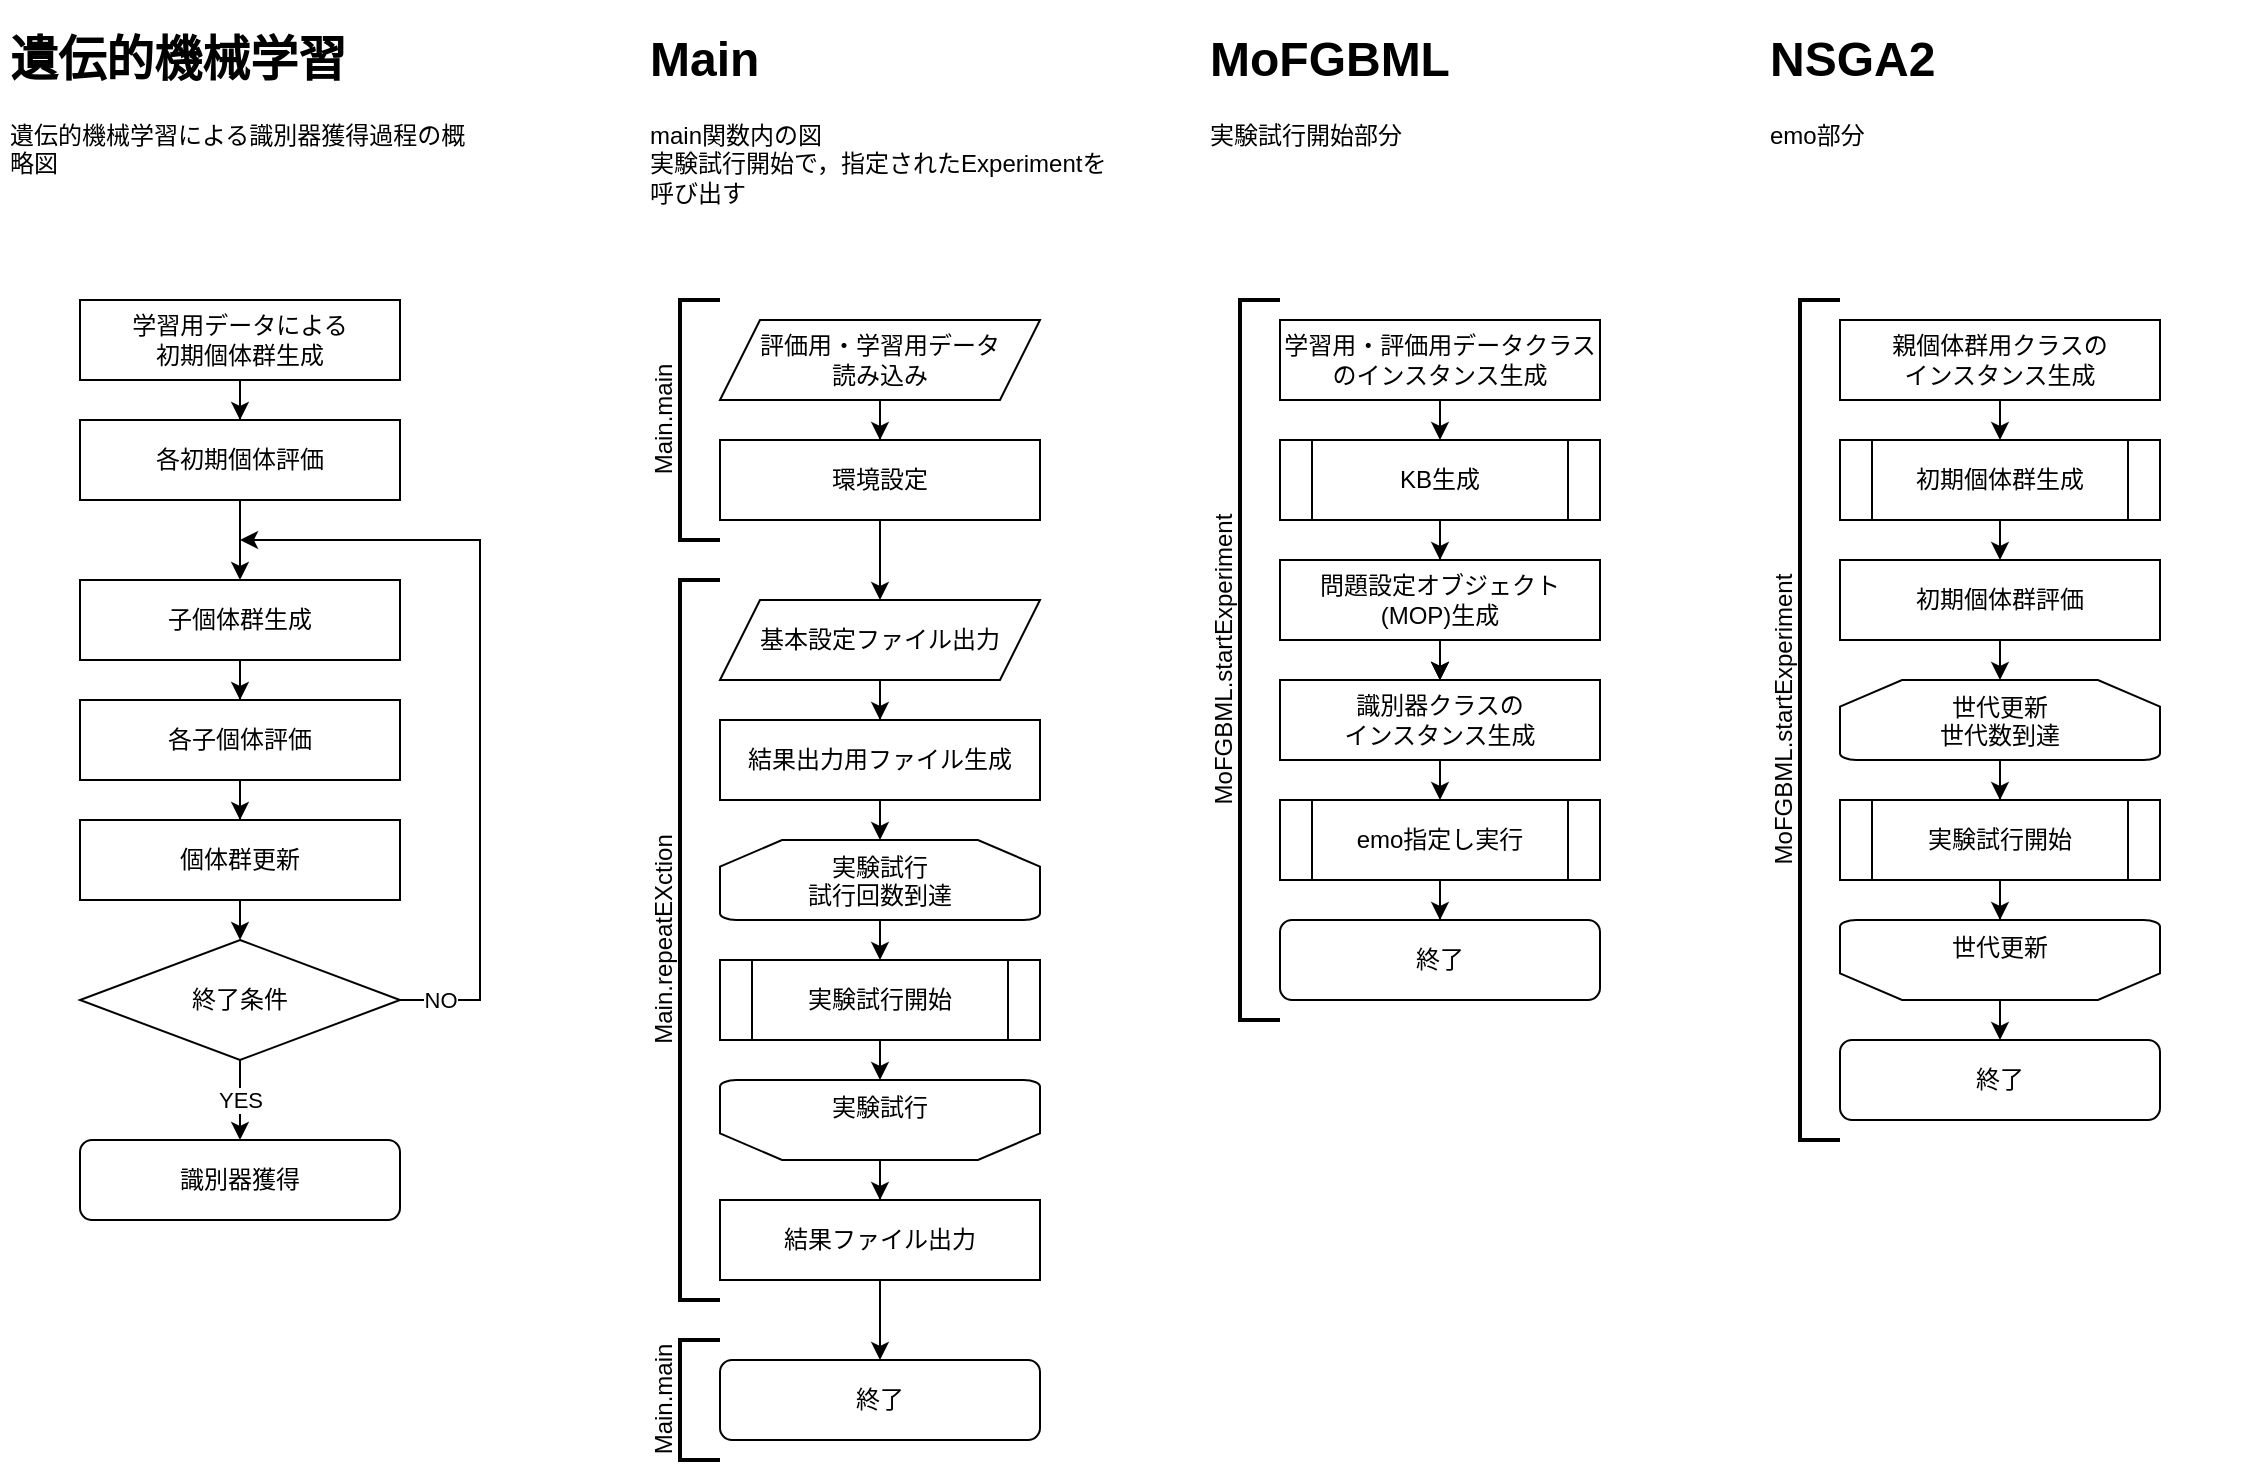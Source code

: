 <mxfile version="15.6.1" type="github">
  <diagram id="C5RBs43oDa-KdzZeNtuy" name="Page-1">
    <mxGraphModel dx="2062" dy="1122" grid="1" gridSize="10" guides="1" tooltips="1" connect="1" arrows="1" fold="1" page="1" pageScale="1" pageWidth="827" pageHeight="1169" math="0" shadow="0">
      <root>
        <mxCell id="WIyWlLk6GJQsqaUBKTNV-0" />
        <mxCell id="WIyWlLk6GJQsqaUBKTNV-1" parent="WIyWlLk6GJQsqaUBKTNV-0" />
        <mxCell id="1kCaJn3su4ZKGs1tikPY-2" value="" style="edgeStyle=orthogonalEdgeStyle;rounded=0;orthogonalLoop=1;jettySize=auto;html=1;" edge="1" parent="WIyWlLk6GJQsqaUBKTNV-1" source="1kCaJn3su4ZKGs1tikPY-0" target="1kCaJn3su4ZKGs1tikPY-1">
          <mxGeometry relative="1" as="geometry" />
        </mxCell>
        <mxCell id="1kCaJn3su4ZKGs1tikPY-0" value="学習用データによる&lt;br&gt;初期個体群生成" style="rounded=0;whiteSpace=wrap;html=1;" vertex="1" parent="WIyWlLk6GJQsqaUBKTNV-1">
          <mxGeometry x="80" y="180" width="160" height="40" as="geometry" />
        </mxCell>
        <mxCell id="1kCaJn3su4ZKGs1tikPY-4" value="" style="edgeStyle=orthogonalEdgeStyle;rounded=0;orthogonalLoop=1;jettySize=auto;html=1;" edge="1" parent="WIyWlLk6GJQsqaUBKTNV-1" source="1kCaJn3su4ZKGs1tikPY-1" target="1kCaJn3su4ZKGs1tikPY-3">
          <mxGeometry relative="1" as="geometry" />
        </mxCell>
        <mxCell id="1kCaJn3su4ZKGs1tikPY-1" value="各初期個体評価" style="rounded=0;whiteSpace=wrap;html=1;" vertex="1" parent="WIyWlLk6GJQsqaUBKTNV-1">
          <mxGeometry x="80" y="240" width="160" height="40" as="geometry" />
        </mxCell>
        <mxCell id="1kCaJn3su4ZKGs1tikPY-6" value="" style="edgeStyle=orthogonalEdgeStyle;rounded=0;orthogonalLoop=1;jettySize=auto;html=1;" edge="1" parent="WIyWlLk6GJQsqaUBKTNV-1" source="1kCaJn3su4ZKGs1tikPY-3" target="1kCaJn3su4ZKGs1tikPY-5">
          <mxGeometry relative="1" as="geometry" />
        </mxCell>
        <mxCell id="1kCaJn3su4ZKGs1tikPY-3" value="子個体群生成" style="rounded=0;whiteSpace=wrap;html=1;" vertex="1" parent="WIyWlLk6GJQsqaUBKTNV-1">
          <mxGeometry x="80" y="320" width="160" height="40" as="geometry" />
        </mxCell>
        <mxCell id="1kCaJn3su4ZKGs1tikPY-8" value="" style="edgeStyle=orthogonalEdgeStyle;rounded=0;orthogonalLoop=1;jettySize=auto;html=1;" edge="1" parent="WIyWlLk6GJQsqaUBKTNV-1" source="1kCaJn3su4ZKGs1tikPY-5" target="1kCaJn3su4ZKGs1tikPY-7">
          <mxGeometry relative="1" as="geometry" />
        </mxCell>
        <mxCell id="1kCaJn3su4ZKGs1tikPY-5" value="各子個体評価" style="rounded=0;whiteSpace=wrap;html=1;" vertex="1" parent="WIyWlLk6GJQsqaUBKTNV-1">
          <mxGeometry x="80" y="380" width="160" height="40" as="geometry" />
        </mxCell>
        <mxCell id="1kCaJn3su4ZKGs1tikPY-10" style="edgeStyle=orthogonalEdgeStyle;rounded=0;orthogonalLoop=1;jettySize=auto;html=1;exitX=0.5;exitY=1;exitDx=0;exitDy=0;entryX=0.5;entryY=0;entryDx=0;entryDy=0;" edge="1" parent="WIyWlLk6GJQsqaUBKTNV-1" source="1kCaJn3su4ZKGs1tikPY-7" target="1kCaJn3su4ZKGs1tikPY-9">
          <mxGeometry relative="1" as="geometry" />
        </mxCell>
        <mxCell id="1kCaJn3su4ZKGs1tikPY-7" value="個体群更新" style="rounded=0;whiteSpace=wrap;html=1;" vertex="1" parent="WIyWlLk6GJQsqaUBKTNV-1">
          <mxGeometry x="80" y="440" width="160" height="40" as="geometry" />
        </mxCell>
        <mxCell id="1kCaJn3su4ZKGs1tikPY-12" value="YES" style="edgeStyle=orthogonalEdgeStyle;rounded=0;orthogonalLoop=1;jettySize=auto;html=1;exitX=0.5;exitY=1;exitDx=0;exitDy=0;entryX=0.5;entryY=0;entryDx=0;entryDy=0;" edge="1" parent="WIyWlLk6GJQsqaUBKTNV-1" source="1kCaJn3su4ZKGs1tikPY-9" target="1kCaJn3su4ZKGs1tikPY-11">
          <mxGeometry relative="1" as="geometry" />
        </mxCell>
        <mxCell id="1kCaJn3su4ZKGs1tikPY-13" style="edgeStyle=orthogonalEdgeStyle;rounded=0;orthogonalLoop=1;jettySize=auto;html=1;exitX=1;exitY=0.5;exitDx=0;exitDy=0;" edge="1" parent="WIyWlLk6GJQsqaUBKTNV-1" source="1kCaJn3su4ZKGs1tikPY-9">
          <mxGeometry relative="1" as="geometry">
            <mxPoint x="160" y="300" as="targetPoint" />
            <Array as="points">
              <mxPoint x="280" y="530" />
              <mxPoint x="280" y="300" />
            </Array>
          </mxGeometry>
        </mxCell>
        <mxCell id="1kCaJn3su4ZKGs1tikPY-14" value="NO" style="edgeLabel;html=1;align=center;verticalAlign=middle;resizable=0;points=[];" vertex="1" connectable="0" parent="1kCaJn3su4ZKGs1tikPY-13">
          <mxGeometry x="-0.593" y="-5" relative="1" as="geometry">
            <mxPoint x="-25" y="39" as="offset" />
          </mxGeometry>
        </mxCell>
        <mxCell id="1kCaJn3su4ZKGs1tikPY-9" value="終了条件" style="rhombus;whiteSpace=wrap;html=1;" vertex="1" parent="WIyWlLk6GJQsqaUBKTNV-1">
          <mxGeometry x="80" y="500" width="160" height="60" as="geometry" />
        </mxCell>
        <mxCell id="1kCaJn3su4ZKGs1tikPY-11" value="識別器獲得" style="rounded=1;whiteSpace=wrap;html=1;" vertex="1" parent="WIyWlLk6GJQsqaUBKTNV-1">
          <mxGeometry x="80" y="600" width="160" height="40" as="geometry" />
        </mxCell>
        <mxCell id="1kCaJn3su4ZKGs1tikPY-19" value="" style="edgeStyle=orthogonalEdgeStyle;rounded=0;orthogonalLoop=1;jettySize=auto;html=1;" edge="1" parent="WIyWlLk6GJQsqaUBKTNV-1" source="1kCaJn3su4ZKGs1tikPY-15" target="1kCaJn3su4ZKGs1tikPY-18">
          <mxGeometry relative="1" as="geometry" />
        </mxCell>
        <mxCell id="1kCaJn3su4ZKGs1tikPY-15" value="評価用・学習用データ&lt;br&gt;読み込み" style="shape=parallelogram;perimeter=parallelogramPerimeter;whiteSpace=wrap;html=1;fixedSize=1;fontFamily=Helvetica;fontSize=12;fontColor=#000000;align=center;strokeColor=#000000;fillColor=#ffffff;" vertex="1" parent="WIyWlLk6GJQsqaUBKTNV-1">
          <mxGeometry x="400" y="190" width="160" height="40" as="geometry" />
        </mxCell>
        <mxCell id="1kCaJn3su4ZKGs1tikPY-24" value="" style="edgeStyle=orthogonalEdgeStyle;rounded=0;orthogonalLoop=1;jettySize=auto;html=1;fontSize=12;" edge="1" parent="WIyWlLk6GJQsqaUBKTNV-1" source="1kCaJn3su4ZKGs1tikPY-18" target="1kCaJn3su4ZKGs1tikPY-23">
          <mxGeometry relative="1" as="geometry" />
        </mxCell>
        <mxCell id="1kCaJn3su4ZKGs1tikPY-18" value="環境設定" style="rounded=0;whiteSpace=wrap;html=1;" vertex="1" parent="WIyWlLk6GJQsqaUBKTNV-1">
          <mxGeometry x="400" y="250" width="160" height="40" as="geometry" />
        </mxCell>
        <mxCell id="1kCaJn3su4ZKGs1tikPY-20" value="Main.main" style="strokeWidth=2;html=1;shape=mxgraph.flowchart.annotation_1;align=center;pointerEvents=1;spacing=-20;verticalAlign=top;horizontal=0;fontSize=12;spacingTop=0;" vertex="1" parent="WIyWlLk6GJQsqaUBKTNV-1">
          <mxGeometry x="380" y="180" width="20" height="120" as="geometry" />
        </mxCell>
        <mxCell id="1kCaJn3su4ZKGs1tikPY-26" value="" style="edgeStyle=orthogonalEdgeStyle;rounded=0;orthogonalLoop=1;jettySize=auto;html=1;fontSize=12;" edge="1" parent="WIyWlLk6GJQsqaUBKTNV-1" source="1kCaJn3su4ZKGs1tikPY-23" target="1kCaJn3su4ZKGs1tikPY-25">
          <mxGeometry relative="1" as="geometry" />
        </mxCell>
        <mxCell id="1kCaJn3su4ZKGs1tikPY-23" value="基本設定ファイル出力" style="shape=parallelogram;perimeter=parallelogramPerimeter;whiteSpace=wrap;html=1;fixedSize=1;fontFamily=Helvetica;fontSize=12;fontColor=#000000;align=center;strokeColor=#000000;fillColor=#ffffff;" vertex="1" parent="WIyWlLk6GJQsqaUBKTNV-1">
          <mxGeometry x="400" y="330" width="160" height="40" as="geometry" />
        </mxCell>
        <mxCell id="1kCaJn3su4ZKGs1tikPY-41" style="edgeStyle=orthogonalEdgeStyle;rounded=0;orthogonalLoop=1;jettySize=auto;html=1;exitX=0.5;exitY=1;exitDx=0;exitDy=0;entryX=0.5;entryY=0;entryDx=0;entryDy=0;entryPerimeter=0;fontSize=12;" edge="1" parent="WIyWlLk6GJQsqaUBKTNV-1" source="1kCaJn3su4ZKGs1tikPY-25" target="1kCaJn3su4ZKGs1tikPY-32">
          <mxGeometry relative="1" as="geometry" />
        </mxCell>
        <mxCell id="1kCaJn3su4ZKGs1tikPY-25" value="結果出力用ファイル生成" style="rounded=0;whiteSpace=wrap;html=1;fontFamily=Helvetica;fontSize=12;fontColor=#000000;align=center;strokeColor=#000000;fillColor=#ffffff;" vertex="1" parent="WIyWlLk6GJQsqaUBKTNV-1">
          <mxGeometry x="400" y="390" width="160" height="40" as="geometry" />
        </mxCell>
        <mxCell id="1kCaJn3su4ZKGs1tikPY-43" style="edgeStyle=orthogonalEdgeStyle;rounded=0;orthogonalLoop=1;jettySize=auto;html=1;exitX=0.5;exitY=1;exitDx=0;exitDy=0;entryX=0.5;entryY=1;entryDx=0;entryDy=0;entryPerimeter=0;fontSize=12;" edge="1" parent="WIyWlLk6GJQsqaUBKTNV-1" source="1kCaJn3su4ZKGs1tikPY-27" target="1kCaJn3su4ZKGs1tikPY-37">
          <mxGeometry relative="1" as="geometry" />
        </mxCell>
        <mxCell id="1kCaJn3su4ZKGs1tikPY-27" value="実験試行開始" style="shape=process;whiteSpace=wrap;html=1;backgroundOutline=1;fontFamily=Helvetica;fontSize=12;fontColor=#000000;align=center;strokeColor=#000000;fillColor=#ffffff;" vertex="1" parent="WIyWlLk6GJQsqaUBKTNV-1">
          <mxGeometry x="400" y="510" width="160" height="40" as="geometry" />
        </mxCell>
        <mxCell id="1kCaJn3su4ZKGs1tikPY-29" value="Main.repeatEXction" style="strokeWidth=2;html=1;shape=mxgraph.flowchart.annotation_1;align=center;pointerEvents=1;spacing=-20;verticalAlign=top;horizontal=0;fontSize=12;spacingTop=0;" vertex="1" parent="WIyWlLk6GJQsqaUBKTNV-1">
          <mxGeometry x="380" y="320" width="20" height="360" as="geometry" />
        </mxCell>
        <mxCell id="1kCaJn3su4ZKGs1tikPY-42" style="edgeStyle=orthogonalEdgeStyle;rounded=0;orthogonalLoop=1;jettySize=auto;html=1;exitX=0.5;exitY=1;exitDx=0;exitDy=0;exitPerimeter=0;entryX=0.5;entryY=0;entryDx=0;entryDy=0;fontSize=12;" edge="1" parent="WIyWlLk6GJQsqaUBKTNV-1" source="1kCaJn3su4ZKGs1tikPY-32" target="1kCaJn3su4ZKGs1tikPY-27">
          <mxGeometry relative="1" as="geometry" />
        </mxCell>
        <mxCell id="1kCaJn3su4ZKGs1tikPY-32" value="実験試行&lt;br&gt;試行回数到達" style="strokeWidth=1;html=1;shape=mxgraph.flowchart.loop_limit;whiteSpace=wrap;fontSize=12;align=center;verticalAlign=top;" vertex="1" parent="WIyWlLk6GJQsqaUBKTNV-1">
          <mxGeometry x="400" y="450" width="160" height="40" as="geometry" />
        </mxCell>
        <mxCell id="1kCaJn3su4ZKGs1tikPY-46" value="" style="edgeStyle=orthogonalEdgeStyle;rounded=0;orthogonalLoop=1;jettySize=auto;html=1;fontSize=12;" edge="1" parent="WIyWlLk6GJQsqaUBKTNV-1" source="1kCaJn3su4ZKGs1tikPY-37" target="1kCaJn3su4ZKGs1tikPY-45">
          <mxGeometry relative="1" as="geometry" />
        </mxCell>
        <mxCell id="1kCaJn3su4ZKGs1tikPY-37" value="実験試行" style="strokeWidth=1;html=1;shape=mxgraph.flowchart.loop_limit;whiteSpace=wrap;fontSize=12;align=center;verticalAlign=top;direction=west;" vertex="1" parent="WIyWlLk6GJQsqaUBKTNV-1">
          <mxGeometry x="400" y="570" width="160" height="40" as="geometry" />
        </mxCell>
        <mxCell id="1kCaJn3su4ZKGs1tikPY-48" style="edgeStyle=orthogonalEdgeStyle;rounded=0;orthogonalLoop=1;jettySize=auto;html=1;entryX=0.5;entryY=0;entryDx=0;entryDy=0;fontSize=12;" edge="1" parent="WIyWlLk6GJQsqaUBKTNV-1" source="1kCaJn3su4ZKGs1tikPY-45" target="1kCaJn3su4ZKGs1tikPY-47">
          <mxGeometry relative="1" as="geometry" />
        </mxCell>
        <mxCell id="1kCaJn3su4ZKGs1tikPY-45" value="結果ファイル出力" style="rounded=0;whiteSpace=wrap;html=1;fontFamily=Helvetica;fontSize=12;fontColor=#000000;align=center;strokeColor=#000000;strokeWidth=1;fillColor=#ffffff;" vertex="1" parent="WIyWlLk6GJQsqaUBKTNV-1">
          <mxGeometry x="400" y="630" width="160" height="40" as="geometry" />
        </mxCell>
        <mxCell id="1kCaJn3su4ZKGs1tikPY-47" value="終了" style="rounded=1;whiteSpace=wrap;html=1;strokeWidth=1;verticalAlign=middle;" vertex="1" parent="WIyWlLk6GJQsqaUBKTNV-1">
          <mxGeometry x="400" y="710" width="160" height="40" as="geometry" />
        </mxCell>
        <mxCell id="1kCaJn3su4ZKGs1tikPY-49" value="Main.main" style="strokeWidth=2;html=1;shape=mxgraph.flowchart.annotation_1;align=center;pointerEvents=1;spacing=-20;verticalAlign=top;horizontal=0;fontSize=12;spacingTop=0;" vertex="1" parent="WIyWlLk6GJQsqaUBKTNV-1">
          <mxGeometry x="380" y="700" width="20" height="60" as="geometry" />
        </mxCell>
        <mxCell id="1kCaJn3su4ZKGs1tikPY-50" value="&lt;h1&gt;Main&lt;/h1&gt;&lt;div&gt;main関数内の図&lt;/div&gt;&lt;div&gt;実験試行開始で，指定されたExperimentを呼び出す&lt;/div&gt;" style="text;html=1;strokeColor=none;fillColor=none;spacing=5;spacingTop=-20;whiteSpace=wrap;overflow=hidden;rounded=0;verticalAlign=top;" vertex="1" parent="WIyWlLk6GJQsqaUBKTNV-1">
          <mxGeometry x="360" y="40" width="240" height="120" as="geometry" />
        </mxCell>
        <mxCell id="1kCaJn3su4ZKGs1tikPY-51" value="&lt;h1&gt;遺伝的機械学習&lt;/h1&gt;&lt;div&gt;遺伝的機械学習による識別器獲得過程の概略図&lt;/div&gt;" style="text;html=1;strokeColor=none;fillColor=none;spacing=5;spacingTop=-20;whiteSpace=wrap;overflow=hidden;rounded=0;verticalAlign=top;" vertex="1" parent="WIyWlLk6GJQsqaUBKTNV-1">
          <mxGeometry x="40" y="40" width="240" height="120" as="geometry" />
        </mxCell>
        <mxCell id="1kCaJn3su4ZKGs1tikPY-52" value="&lt;h1&gt;MoFGBML&lt;/h1&gt;&lt;div&gt;実験試行開始部分&lt;/div&gt;" style="text;html=1;strokeColor=none;fillColor=none;spacing=5;spacingTop=-20;whiteSpace=wrap;overflow=hidden;rounded=0;verticalAlign=top;" vertex="1" parent="WIyWlLk6GJQsqaUBKTNV-1">
          <mxGeometry x="640" y="40" width="240" height="120" as="geometry" />
        </mxCell>
        <mxCell id="1kCaJn3su4ZKGs1tikPY-58" style="edgeStyle=orthogonalEdgeStyle;rounded=0;orthogonalLoop=1;jettySize=auto;html=1;exitX=0.5;exitY=1;exitDx=0;exitDy=0;entryX=0.5;entryY=0;entryDx=0;entryDy=0;fontSize=12;" edge="1" parent="WIyWlLk6GJQsqaUBKTNV-1" source="1kCaJn3su4ZKGs1tikPY-54" target="1kCaJn3su4ZKGs1tikPY-56">
          <mxGeometry relative="1" as="geometry" />
        </mxCell>
        <mxCell id="1kCaJn3su4ZKGs1tikPY-54" value="学習用・評価用データクラス&lt;br&gt;のインスタンス生成" style="rounded=0;whiteSpace=wrap;html=1;fontFamily=Helvetica;fontSize=12;fontColor=#000000;align=center;strokeColor=#000000;fillColor=#ffffff;" vertex="1" parent="WIyWlLk6GJQsqaUBKTNV-1">
          <mxGeometry x="680" y="190" width="160" height="40" as="geometry" />
        </mxCell>
        <mxCell id="1kCaJn3su4ZKGs1tikPY-59" style="edgeStyle=orthogonalEdgeStyle;rounded=0;orthogonalLoop=1;jettySize=auto;html=1;exitX=0.5;exitY=1;exitDx=0;exitDy=0;entryX=0.5;entryY=0;entryDx=0;entryDy=0;fontSize=12;" edge="1" parent="WIyWlLk6GJQsqaUBKTNV-1" source="1kCaJn3su4ZKGs1tikPY-56" target="1kCaJn3su4ZKGs1tikPY-57">
          <mxGeometry relative="1" as="geometry" />
        </mxCell>
        <mxCell id="1kCaJn3su4ZKGs1tikPY-86" value="" style="edgeStyle=orthogonalEdgeStyle;rounded=0;orthogonalLoop=1;jettySize=auto;html=1;fontSize=12;" edge="1" parent="WIyWlLk6GJQsqaUBKTNV-1" source="1kCaJn3su4ZKGs1tikPY-56">
          <mxGeometry relative="1" as="geometry">
            <mxPoint x="760" y="370" as="targetPoint" />
          </mxGeometry>
        </mxCell>
        <mxCell id="1kCaJn3su4ZKGs1tikPY-56" value="KB生成" style="shape=process;whiteSpace=wrap;html=1;backgroundOutline=1;" vertex="1" parent="WIyWlLk6GJQsqaUBKTNV-1">
          <mxGeometry x="680" y="250" width="160" height="40" as="geometry" />
        </mxCell>
        <mxCell id="1kCaJn3su4ZKGs1tikPY-61" value="" style="edgeStyle=orthogonalEdgeStyle;rounded=0;orthogonalLoop=1;jettySize=auto;html=1;fontSize=12;" edge="1" parent="WIyWlLk6GJQsqaUBKTNV-1" source="1kCaJn3su4ZKGs1tikPY-57">
          <mxGeometry relative="1" as="geometry">
            <mxPoint x="760" y="370" as="targetPoint" />
          </mxGeometry>
        </mxCell>
        <mxCell id="1kCaJn3su4ZKGs1tikPY-87" style="edgeStyle=orthogonalEdgeStyle;rounded=0;orthogonalLoop=1;jettySize=auto;html=1;entryX=0.5;entryY=0;entryDx=0;entryDy=0;fontSize=12;" edge="1" parent="WIyWlLk6GJQsqaUBKTNV-1" source="1kCaJn3su4ZKGs1tikPY-57" target="1kCaJn3su4ZKGs1tikPY-62">
          <mxGeometry relative="1" as="geometry" />
        </mxCell>
        <mxCell id="1kCaJn3su4ZKGs1tikPY-57" value="問題設定オブジェクト&lt;br&gt;(MOP)生成" style="rounded=0;whiteSpace=wrap;html=1;" vertex="1" parent="WIyWlLk6GJQsqaUBKTNV-1">
          <mxGeometry x="680" y="310" width="160" height="40" as="geometry" />
        </mxCell>
        <mxCell id="1kCaJn3su4ZKGs1tikPY-66" style="edgeStyle=orthogonalEdgeStyle;rounded=0;orthogonalLoop=1;jettySize=auto;html=1;exitX=0.5;exitY=1;exitDx=0;exitDy=0;entryX=0.5;entryY=0;entryDx=0;entryDy=0;fontSize=12;" edge="1" parent="WIyWlLk6GJQsqaUBKTNV-1" source="1kCaJn3su4ZKGs1tikPY-62" target="1kCaJn3su4ZKGs1tikPY-65">
          <mxGeometry relative="1" as="geometry" />
        </mxCell>
        <mxCell id="1kCaJn3su4ZKGs1tikPY-62" value="識別器クラスの&lt;br&gt;インスタンス生成" style="rounded=0;whiteSpace=wrap;html=1;" vertex="1" parent="WIyWlLk6GJQsqaUBKTNV-1">
          <mxGeometry x="680" y="370" width="160" height="40" as="geometry" />
        </mxCell>
        <mxCell id="1kCaJn3su4ZKGs1tikPY-68" style="edgeStyle=orthogonalEdgeStyle;rounded=0;orthogonalLoop=1;jettySize=auto;html=1;exitX=0.5;exitY=1;exitDx=0;exitDy=0;fontSize=12;" edge="1" parent="WIyWlLk6GJQsqaUBKTNV-1" source="1kCaJn3su4ZKGs1tikPY-65" target="1kCaJn3su4ZKGs1tikPY-67">
          <mxGeometry relative="1" as="geometry" />
        </mxCell>
        <mxCell id="1kCaJn3su4ZKGs1tikPY-65" value="emo指定し実行" style="shape=process;whiteSpace=wrap;html=1;backgroundOutline=1;rounded=0;fillColor=none;gradientColor=none;align=center;verticalAlign=middle;" vertex="1" parent="WIyWlLk6GJQsqaUBKTNV-1">
          <mxGeometry x="680" y="430" width="160" height="40" as="geometry" />
        </mxCell>
        <mxCell id="1kCaJn3su4ZKGs1tikPY-67" value="終了" style="rounded=1;whiteSpace=wrap;html=1;strokeWidth=1;verticalAlign=middle;" vertex="1" parent="WIyWlLk6GJQsqaUBKTNV-1">
          <mxGeometry x="680" y="490" width="160" height="40" as="geometry" />
        </mxCell>
        <mxCell id="1kCaJn3su4ZKGs1tikPY-69" value="MoFGBML.startExperiment" style="strokeWidth=2;html=1;shape=mxgraph.flowchart.annotation_1;align=center;pointerEvents=1;spacing=-20;verticalAlign=top;horizontal=0;fontSize=12;spacingTop=0;" vertex="1" parent="WIyWlLk6GJQsqaUBKTNV-1">
          <mxGeometry x="660" y="180" width="20" height="360" as="geometry" />
        </mxCell>
        <mxCell id="1kCaJn3su4ZKGs1tikPY-70" value="&lt;h1&gt;NSGA2&lt;/h1&gt;&lt;div&gt;emo部分&lt;/div&gt;" style="text;html=1;strokeColor=none;fillColor=none;spacing=5;spacingTop=-20;whiteSpace=wrap;overflow=hidden;rounded=0;verticalAlign=top;" vertex="1" parent="WIyWlLk6GJQsqaUBKTNV-1">
          <mxGeometry x="920" y="40" width="240" height="120" as="geometry" />
        </mxCell>
        <mxCell id="1kCaJn3su4ZKGs1tikPY-71" style="edgeStyle=orthogonalEdgeStyle;rounded=0;orthogonalLoop=1;jettySize=auto;html=1;exitX=0.5;exitY=1;exitDx=0;exitDy=0;entryX=0.5;entryY=0;entryDx=0;entryDy=0;fontSize=12;" edge="1" parent="WIyWlLk6GJQsqaUBKTNV-1" source="1kCaJn3su4ZKGs1tikPY-72" target="1kCaJn3su4ZKGs1tikPY-74">
          <mxGeometry relative="1" as="geometry" />
        </mxCell>
        <mxCell id="1kCaJn3su4ZKGs1tikPY-72" value="親個体群用クラスの&lt;br&gt;インスタンス生成" style="rounded=0;whiteSpace=wrap;html=1;fontFamily=Helvetica;fontSize=12;fontColor=#000000;align=center;strokeColor=#000000;fillColor=#ffffff;" vertex="1" parent="WIyWlLk6GJQsqaUBKTNV-1">
          <mxGeometry x="960" y="190" width="160" height="40" as="geometry" />
        </mxCell>
        <mxCell id="1kCaJn3su4ZKGs1tikPY-73" style="edgeStyle=orthogonalEdgeStyle;rounded=0;orthogonalLoop=1;jettySize=auto;html=1;exitX=0.5;exitY=1;exitDx=0;exitDy=0;entryX=0.5;entryY=0;entryDx=0;entryDy=0;fontSize=12;" edge="1" parent="WIyWlLk6GJQsqaUBKTNV-1" source="1kCaJn3su4ZKGs1tikPY-74" target="1kCaJn3su4ZKGs1tikPY-76">
          <mxGeometry relative="1" as="geometry" />
        </mxCell>
        <mxCell id="1kCaJn3su4ZKGs1tikPY-74" value="初期個体群生成" style="shape=process;whiteSpace=wrap;html=1;backgroundOutline=1;" vertex="1" parent="WIyWlLk6GJQsqaUBKTNV-1">
          <mxGeometry x="960" y="250" width="160" height="40" as="geometry" />
        </mxCell>
        <mxCell id="1kCaJn3su4ZKGs1tikPY-92" style="edgeStyle=orthogonalEdgeStyle;rounded=0;orthogonalLoop=1;jettySize=auto;html=1;exitX=0.5;exitY=1;exitDx=0;exitDy=0;entryX=0.5;entryY=0;entryDx=0;entryDy=0;entryPerimeter=0;fontSize=12;" edge="1" parent="WIyWlLk6GJQsqaUBKTNV-1" source="1kCaJn3su4ZKGs1tikPY-76" target="1kCaJn3su4ZKGs1tikPY-89">
          <mxGeometry relative="1" as="geometry" />
        </mxCell>
        <mxCell id="1kCaJn3su4ZKGs1tikPY-76" value="初期個体群評価" style="rounded=0;whiteSpace=wrap;html=1;" vertex="1" parent="WIyWlLk6GJQsqaUBKTNV-1">
          <mxGeometry x="960" y="310" width="160" height="40" as="geometry" />
        </mxCell>
        <mxCell id="1kCaJn3su4ZKGs1tikPY-83" value="終了" style="rounded=1;whiteSpace=wrap;html=1;strokeWidth=1;verticalAlign=middle;" vertex="1" parent="WIyWlLk6GJQsqaUBKTNV-1">
          <mxGeometry x="960" y="550" width="160" height="40" as="geometry" />
        </mxCell>
        <mxCell id="1kCaJn3su4ZKGs1tikPY-84" value="MoFGBML.startExperiment" style="strokeWidth=2;html=1;shape=mxgraph.flowchart.annotation_1;align=center;pointerEvents=1;spacing=-20;verticalAlign=top;horizontal=0;fontSize=12;spacingTop=0;" vertex="1" parent="WIyWlLk6GJQsqaUBKTNV-1">
          <mxGeometry x="940" y="180" width="20" height="420" as="geometry" />
        </mxCell>
        <mxCell id="1kCaJn3su4ZKGs1tikPY-94" style="edgeStyle=orthogonalEdgeStyle;rounded=0;orthogonalLoop=1;jettySize=auto;html=1;exitX=0.5;exitY=1;exitDx=0;exitDy=0;fontSize=12;" edge="1" parent="WIyWlLk6GJQsqaUBKTNV-1" source="1kCaJn3su4ZKGs1tikPY-88" target="1kCaJn3su4ZKGs1tikPY-90">
          <mxGeometry relative="1" as="geometry" />
        </mxCell>
        <mxCell id="1kCaJn3su4ZKGs1tikPY-88" value="実験試行開始" style="shape=process;whiteSpace=wrap;html=1;backgroundOutline=1;fontFamily=Helvetica;fontSize=12;fontColor=#000000;align=center;strokeColor=#000000;fillColor=#ffffff;" vertex="1" parent="WIyWlLk6GJQsqaUBKTNV-1">
          <mxGeometry x="960" y="430" width="160" height="40" as="geometry" />
        </mxCell>
        <mxCell id="1kCaJn3su4ZKGs1tikPY-93" style="edgeStyle=orthogonalEdgeStyle;rounded=0;orthogonalLoop=1;jettySize=auto;html=1;entryX=0.5;entryY=0;entryDx=0;entryDy=0;fontSize=12;" edge="1" parent="WIyWlLk6GJQsqaUBKTNV-1" source="1kCaJn3su4ZKGs1tikPY-89" target="1kCaJn3su4ZKGs1tikPY-88">
          <mxGeometry relative="1" as="geometry" />
        </mxCell>
        <mxCell id="1kCaJn3su4ZKGs1tikPY-89" value="世代更新&lt;br&gt;世代数到達" style="strokeWidth=1;html=1;shape=mxgraph.flowchart.loop_limit;whiteSpace=wrap;fontSize=12;align=center;verticalAlign=top;" vertex="1" parent="WIyWlLk6GJQsqaUBKTNV-1">
          <mxGeometry x="960" y="370" width="160" height="40" as="geometry" />
        </mxCell>
        <mxCell id="1kCaJn3su4ZKGs1tikPY-95" style="edgeStyle=orthogonalEdgeStyle;rounded=0;orthogonalLoop=1;jettySize=auto;html=1;exitX=0.5;exitY=0;exitDx=0;exitDy=0;exitPerimeter=0;entryX=0.5;entryY=0;entryDx=0;entryDy=0;fontSize=12;" edge="1" parent="WIyWlLk6GJQsqaUBKTNV-1" source="1kCaJn3su4ZKGs1tikPY-90" target="1kCaJn3su4ZKGs1tikPY-83">
          <mxGeometry relative="1" as="geometry" />
        </mxCell>
        <mxCell id="1kCaJn3su4ZKGs1tikPY-90" value="世代更新" style="strokeWidth=1;html=1;shape=mxgraph.flowchart.loop_limit;whiteSpace=wrap;fontSize=12;align=center;verticalAlign=top;direction=west;" vertex="1" parent="WIyWlLk6GJQsqaUBKTNV-1">
          <mxGeometry x="960" y="490" width="160" height="40" as="geometry" />
        </mxCell>
      </root>
    </mxGraphModel>
  </diagram>
</mxfile>
